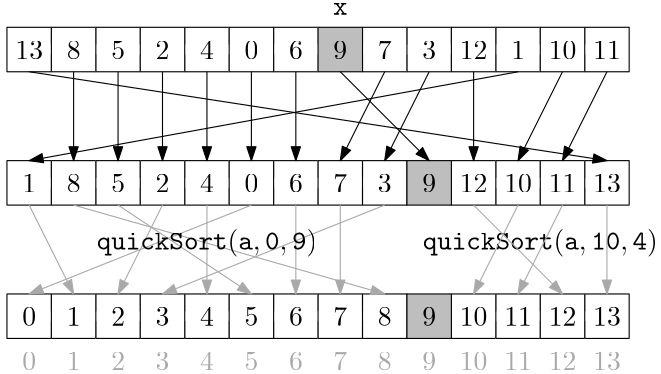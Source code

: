 <?xml version="1.0"?>
<!DOCTYPE ipe SYSTEM "ipe.dtd">
<ipe version="70010" creator="Ipe 7.0.10">
<info created="D:20101105075742" modified="D:20120202132504"/>
<ipestyle name="basic">
<symbol name="arrow/arc(spx)">
<path stroke="sym-stroke" fill="sym-stroke" pen="sym-pen">
0 0 m
-1 0.333 l
-1 -0.333 l
h
</path>
</symbol>
<symbol name="arrow/farc(spx)">
<path stroke="sym-stroke" fill="white" pen="sym-pen">
0 0 m
-1 0.333 l
-1 -0.333 l
h
</path>
</symbol>
<symbol name="mark/circle(sx)" transformations="translations">
<path fill="sym-stroke">
0.6 0 0 0.6 0 0 e
0.4 0 0 0.4 0 0 e
</path>
</symbol>
<symbol name="mark/disk(sx)" transformations="translations">
<path fill="sym-stroke">
0.6 0 0 0.6 0 0 e
</path>
</symbol>
<symbol name="mark/fdisk(sfx)" transformations="translations">
<group>
<path fill="sym-stroke" fillrule="eofill">
0.6 0 0 0.6 0 0 e
0.4 0 0 0.4 0 0 e
</path>
<path fill="sym-fill">
0.4 0 0 0.4 0 0 e
</path>
</group>
</symbol>
<symbol name="mark/box(sx)" transformations="translations">
<path fill="sym-stroke" fillrule="eofill">
-0.6 -0.6 m
0.6 -0.6 l
0.6 0.6 l
-0.6 0.6 l
h
-0.4 -0.4 m
0.4 -0.4 l
0.4 0.4 l
-0.4 0.4 l
h
</path>
</symbol>
<symbol name="mark/square(sx)" transformations="translations">
<path fill="sym-stroke">
-0.6 -0.6 m
0.6 -0.6 l
0.6 0.6 l
-0.6 0.6 l
h
</path>
</symbol>
<symbol name="mark/fsquare(sfx)" transformations="translations">
<group>
<path fill="sym-stroke" fillrule="eofill">
-0.6 -0.6 m
0.6 -0.6 l
0.6 0.6 l
-0.6 0.6 l
h
-0.4 -0.4 m
0.4 -0.4 l
0.4 0.4 l
-0.4 0.4 l
h
</path>
<path fill="sym-fill">
-0.4 -0.4 m
0.4 -0.4 l
0.4 0.4 l
-0.4 0.4 l
h
</path>
</group>
</symbol>
<symbol name="mark/cross(sx)" transformations="translations">
<group>
<path fill="sym-stroke">
-0.43 -0.57 m
0.57 0.43 l
0.43 0.57 l
-0.57 -0.43 l
h
</path>
<path fill="sym-stroke">
-0.43 0.57 m
0.57 -0.43 l
0.43 -0.57 l
-0.57 0.43 l
h
</path>
</group>
</symbol>
<symbol name="arrow/fnormal(spx)">
<path stroke="sym-stroke" fill="white" pen="sym-pen">
0 0 m
-1 0.333 l
-1 -0.333 l
h
</path>
</symbol>
<symbol name="arrow/pointed(spx)">
<path stroke="sym-stroke" fill="sym-stroke" pen="sym-pen">
0 0 m
-1 0.333 l
-0.8 0 l
-1 -0.333 l
h
</path>
</symbol>
<symbol name="arrow/fpointed(spx)">
<path stroke="sym-stroke" fill="white" pen="sym-pen">
0 0 m
-1 0.333 l
-0.8 0 l
-1 -0.333 l
h
</path>
</symbol>
<symbol name="arrow/linear(spx)">
<path stroke="sym-stroke" pen="sym-pen">
-1 0.333 m
0 0 l
-1 -0.333 l
</path>
</symbol>
<symbol name="arrow/fdouble(spx)">
<path stroke="sym-stroke" fill="white" pen="sym-pen">
0 0 m
-1 0.333 l
-1 -0.333 l
h
-1 0 m
-2 0.333 l
-2 -0.333 l
h
</path>
</symbol>
<symbol name="arrow/double(spx)">
<path stroke="sym-stroke" fill="sym-stroke" pen="sym-pen">
0 0 m
-1 0.333 l
-1 -0.333 l
h
-1 0 m
-2 0.333 l
-2 -0.333 l
h
</path>
</symbol>
<pen name="heavier" value="0.8"/>
<pen name="fat" value="1.2"/>
<pen name="ultrafat" value="2"/>
<symbolsize name="large" value="5"/>
<symbolsize name="small" value="2"/>
<symbolsize name="tiny" value="1.1"/>
<arrowsize name="large" value="10"/>
<arrowsize name="small" value="5"/>
<arrowsize name="tiny" value="3"/>
<color name="red" value="1 0 0"/>
<color name="green" value="0 1 0"/>
<color name="blue" value="0 0 1"/>
<color name="yellow" value="1 1 0"/>
<color name="orange" value="1 0.647 0"/>
<color name="gold" value="1 0.843 0"/>
<color name="purple" value="0.627 0.125 0.941"/>
<color name="gray" value="0.745"/>
<color name="brown" value="0.647 0.165 0.165"/>
<color name="navy" value="0 0 0.502"/>
<color name="pink" value="1 0.753 0.796"/>
<color name="seagreen" value="0.18 0.545 0.341"/>
<color name="turquoise" value="0.251 0.878 0.816"/>
<color name="violet" value="0.933 0.51 0.933"/>
<color name="darkblue" value="0 0 0.545"/>
<color name="darkcyan" value="0 0.545 0.545"/>
<color name="darkgray" value="0.663"/>
<color name="darkgreen" value="0 0.392 0"/>
<color name="darkmagenta" value="0.545 0 0.545"/>
<color name="darkorange" value="1 0.549 0"/>
<color name="darkred" value="0.545 0 0"/>
<color name="lightblue" value="0.678 0.847 0.902"/>
<color name="lightcyan" value="0.878 1 1"/>
<color name="lightgray" value="0.827"/>
<color name="lightgreen" value="0.565 0.933 0.565"/>
<color name="lightyellow" value="1 1 0.878"/>
<dashstyle name="dashed" value="[4] 0"/>
<dashstyle name="dotted" value="[1 3] 0"/>
<dashstyle name="dash dotted" value="[4 2 1 2] 0"/>
<dashstyle name="dash dot dotted" value="[4 2 1 2 1 2] 0"/>
<textsize name="large" value="\large"/>
<textsize name="small" value="\small"/>
<textsize name="tiny" value="\tiny"/>
<textsize name="Large" value="\Large"/>
<textsize name="LARGE" value="\LARGE"/>
<textsize name="huge" value="\huge"/>
<textsize name="Huge" value="\Huge"/>
<textsize name="footnote" value="\footnotesize"/>
<textstyle name="center" begin="\begin{center}" end="\end{center}"/>
<textstyle name="itemize" begin="\begin{itemize}" end="\end{itemize}"/>
<textstyle name="item" begin="\begin{itemize}\item{}" end="\end{itemize}"/>
<gridsize name="4 pts" value="4"/>
<gridsize name="8 pts (~3 mm)" value="8"/>
<gridsize name="16 pts (~6 mm)" value="16"/>
<gridsize name="32 pts (~12 mm)" value="32"/>
<gridsize name="10 pts (~3.5 mm)" value="10"/>
<gridsize name="20 pts (~7 mm)" value="20"/>
<gridsize name="14 pts (~5 mm)" value="14"/>
<gridsize name="28 pts (~10 mm)" value="28"/>
<gridsize name="56 pts (~20 mm)" value="56"/>
<anglesize name="90 deg" value="90"/>
<anglesize name="60 deg" value="60"/>
<anglesize name="45 deg" value="45"/>
<anglesize name="30 deg" value="30"/>
<anglesize name="22.5 deg" value="22.5"/>
<tiling name="falling" angle="-60" step="4" width="1"/>
<tiling name="rising" angle="30" step="4" width="1"/>
</ipestyle>
<page>
<layer name="alpha"/>
<layer name="beta"/>
<layer name="gamma"/>
<layer name="delta"/>
<layer name="epsilon"/>
<layer name="zeta"/>
<layer name="eta"/>
<layer name="theta"/>
<view layers="alpha" active="alpha"/>
<group layer="alpha">
<group matrix="1 0 0 1 112 -32">
<path stroke="white">
96 320 m
96 304 l
112 304 l
112 320 l
h
</path>
<use matrix="1 0 0 1 -8 0" name="mark/disk(sx)" pos="112 320" size="normal" stroke="white"/>
<use matrix="1 0 0 1 0 8" name="mark/disk(sx)" pos="112 304" size="normal" stroke="white"/>
<use matrix="1 0 0 1 0 -8" name="mark/disk(sx)" pos="96 320" size="normal" stroke="white"/>
<use matrix="1 0 0 1 8 0" name="mark/disk(sx)" pos="96 304" size="normal" stroke="white"/>
<path stroke="black">
96 320 m
96 304 l
112 304 l
112 320 l
h
</path>
</group>
<group matrix="1 0 0 1 144 -32">
<path stroke="white">
96 320 m
96 304 l
112 304 l
112 320 l
h
</path>
<use matrix="1 0 0 1 -8 0" name="mark/disk(sx)" pos="112 320" size="normal" stroke="white"/>
<use matrix="1 0 0 1 0 8" name="mark/disk(sx)" pos="112 304" size="normal" stroke="white"/>
<use matrix="1 0 0 1 0 -8" name="mark/disk(sx)" pos="96 320" size="normal" stroke="white"/>
<use matrix="1 0 0 1 8 0" name="mark/disk(sx)" pos="96 304" size="normal" stroke="white"/>
<path stroke="black">
96 320 m
96 304 l
112 304 l
112 320 l
h
</path>
</group>
<group matrix="1 0 0 1 160 -32">
<path stroke="white">
96 320 m
96 304 l
112 304 l
112 320 l
h
</path>
<use matrix="1 0 0 1 -8 0" name="mark/disk(sx)" pos="112 320" size="normal" stroke="white"/>
<use matrix="1 0 0 1 0 8" name="mark/disk(sx)" pos="112 304" size="normal" stroke="white"/>
<use matrix="1 0 0 1 0 -8" name="mark/disk(sx)" pos="96 320" size="normal" stroke="white"/>
<use matrix="1 0 0 1 8 0" name="mark/disk(sx)" pos="96 304" size="normal" stroke="white"/>
<path stroke="black">
96 320 m
96 304 l
112 304 l
112 320 l
h
</path>
</group>
<group matrix="1 0 0 1 128 -32">
<path stroke="white">
96 320 m
96 304 l
112 304 l
112 320 l
h
</path>
<use matrix="1 0 0 1 -8 0" name="mark/disk(sx)" pos="112 320" size="normal" stroke="white"/>
<use matrix="1 0 0 1 0 8" name="mark/disk(sx)" pos="112 304" size="normal" stroke="white"/>
<use matrix="1 0 0 1 0 -8" name="mark/disk(sx)" pos="96 320" size="normal" stroke="white"/>
<use matrix="1 0 0 1 8 0" name="mark/disk(sx)" pos="96 304" size="normal" stroke="white"/>
<path stroke="black">
96 320 m
96 304 l
112 304 l
112 320 l
h
</path>
</group>
<text matrix="1 0 0 1 110.025 -30.197" transformations="translations" pos="105.977 306.738" stroke="black" type="label" width="4.981" height="6.42" depth="0" halign="center" valign="baseline">8</text>
<text matrix="1 0 0 1 126.025 -30.197" transformations="translations" pos="105.977 306.738" stroke="black" type="label" width="4.981" height="6.42" depth="0" halign="center" valign="baseline">5</text>
<text matrix="1 0 0 1 158.025 -30.197" transformations="translations" pos="105.977 306.738" stroke="black" type="label" width="4.981" height="6.42" depth="0" halign="center" valign="baseline">4</text>
<text matrix="1 0 0 1 174.025 -30.197" transformations="translations" pos="105.977 306.738" stroke="black" type="label" width="4.981" height="6.42" depth="0" halign="center" valign="baseline">0</text>
<text matrix="1 0 0 1 142.025 -30.197" transformations="translations" pos="105.977 306.738" stroke="black" type="label" width="4.981" height="6.42" depth="0" halign="center" valign="baseline">2</text>
<group matrix="1 0 0 1 192 -32">
<path stroke="white">
96 320 m
96 304 l
112 304 l
112 320 l
h
</path>
<use matrix="1 0 0 1 -8 0" name="mark/disk(sx)" pos="112 320" size="normal" stroke="white"/>
<use matrix="1 0 0 1 0 8" name="mark/disk(sx)" pos="112 304" size="normal" stroke="white"/>
<use matrix="1 0 0 1 0 -8" name="mark/disk(sx)" pos="96 320" size="normal" stroke="white"/>
<use matrix="1 0 0 1 8 0" name="mark/disk(sx)" pos="96 304" size="normal" stroke="white"/>
<path stroke="black">
96 320 m
96 304 l
112 304 l
112 320 l
h
</path>
</group>
<text matrix="1 0 0 1 190.025 -30.197" transformations="translations" pos="105.977 306.738" stroke="black" type="label" width="4.981" height="6.42" depth="0" halign="center" valign="baseline">6</text>
<group matrix="1 0 0 1 224.001 -32">
<path stroke="white">
96 320 m
96 304 l
112 304 l
112 320 l
h
</path>
<use matrix="1 0 0 1 -8 0" name="mark/disk(sx)" pos="112 320" size="normal" stroke="white"/>
<use matrix="1 0 0 1 0 8" name="mark/disk(sx)" pos="112 304" size="normal" stroke="white"/>
<use matrix="1 0 0 1 0 -8" name="mark/disk(sx)" pos="96 320" size="normal" stroke="white"/>
<use matrix="1 0 0 1 8 0" name="mark/disk(sx)" pos="96 304" size="normal" stroke="white"/>
<path stroke="black">
96 320 m
96 304 l
112 304 l
112 320 l
h
</path>
</group>
<text matrix="1 0 0 1 206.025 -30.197" transformations="translations" pos="105.977 306.738" stroke="black" type="label" width="4.981" height="6.42" depth="0" halign="center" valign="baseline">7</text>
<text matrix="1 0 0 1 94.025 -30.197" transformations="translations" pos="105.977 306.738" stroke="black" type="label" width="4.981" height="6.42" depth="0" halign="center" valign="baseline">1</text>
<group matrix="1 0 0 1 96 -32">
<path stroke="white">
96 320 m
96 304 l
112 304 l
112 320 l
h
</path>
<use matrix="1 0 0 1 -8 0" name="mark/disk(sx)" pos="112 320" size="normal" stroke="white"/>
<use matrix="1 0 0 1 0 8" name="mark/disk(sx)" pos="112 304" size="normal" stroke="white"/>
<use matrix="1 0 0 1 0 -8" name="mark/disk(sx)" pos="96 320" size="normal" stroke="white"/>
<use matrix="1 0 0 1 8 0" name="mark/disk(sx)" pos="96 304" size="normal" stroke="white"/>
<path stroke="black">
96 320 m
96 304 l
112 304 l
112 320 l
h
</path>
</group>
<path matrix="1 0 0 1 176 -32" stroke="white">
96 320 m
96 304 l
112 304 l
112 320 l
h
</path>
<use matrix="1 0 0 1 168 -32" name="mark/disk(sx)" pos="112 320" size="normal" stroke="white"/>
<use matrix="1 0 0 1 176 -24" name="mark/disk(sx)" pos="112 304" size="normal" stroke="white"/>
<use matrix="1 0 0 1 176 -40" name="mark/disk(sx)" pos="96 320" size="normal" stroke="white"/>
<use matrix="1 0 0 1 184 -32" name="mark/disk(sx)" pos="96 304" size="normal" stroke="white"/>
<path matrix="1 0 0 1 176 -32" stroke="black">
96 320 m
96 304 l
112 304 l
112 320 l
h
</path>
<use matrix="1 0 0 1 200.001 -32" name="mark/disk(sx)" pos="112 320" size="normal" stroke="white"/>
<use matrix="1 0 0 1 208.001 -24" name="mark/disk(sx)" pos="112 304" size="normal" stroke="white"/>
<use matrix="1 0 0 1 208.001 -40" name="mark/disk(sx)" pos="96 320" size="normal" stroke="white"/>
<use matrix="1 0 0 1 216.001 -32" name="mark/disk(sx)" pos="96 304" size="normal" stroke="white"/>
<text matrix="1 0 0 1 222.025 -30.197" transformations="translations" pos="105.977 306.738" stroke="black" type="label" width="4.981" height="6.42" depth="0" halign="center" valign="baseline">3</text>
<path matrix="1 0 0 1 208.001 -32" stroke="white">
96 320 m
96 304 l
112 304 l
112 320 l
h
</path>
<use matrix="1 0 0 1 200.001 -32" name="mark/disk(sx)" pos="112 320" size="normal" stroke="white"/>
<use matrix="1 0 0 1 208.001 -24" name="mark/disk(sx)" pos="112 304" size="normal" stroke="white"/>
<use matrix="1 0 0 1 208.001 -40" name="mark/disk(sx)" pos="96 320" size="normal" stroke="white"/>
<use matrix="1 0 0 1 216.001 -32" name="mark/disk(sx)" pos="96 304" size="normal" stroke="white"/>
<path matrix="1 0 0 1 208.001 -32" stroke="black">
96 320 m
96 304 l
112 304 l
112 320 l
h
</path>
</group>
<group matrix="1 0 0 1 112 16">
<path stroke="white">
96 320 m
96 304 l
112 304 l
112 320 l
h
</path>
<use matrix="1 0 0 1 -8 0" name="mark/disk(sx)" pos="112 320" size="normal" stroke="white"/>
<use matrix="1 0 0 1 0 8" name="mark/disk(sx)" pos="112 304" size="normal" stroke="white"/>
<use matrix="1 0 0 1 0 -8" name="mark/disk(sx)" pos="96 320" size="normal" stroke="white"/>
<use matrix="1 0 0 1 8 0" name="mark/disk(sx)" pos="96 304" size="normal" stroke="white"/>
<path stroke="black">
96 320 m
96 304 l
112 304 l
112 320 l
h
</path>
</group>
<group matrix="1 0 0 1 144 16">
<path stroke="white">
96 320 m
96 304 l
112 304 l
112 320 l
h
</path>
<use matrix="1 0 0 1 -8 0" name="mark/disk(sx)" pos="112 320" size="normal" stroke="white"/>
<use matrix="1 0 0 1 0 8" name="mark/disk(sx)" pos="112 304" size="normal" stroke="white"/>
<use matrix="1 0 0 1 0 -8" name="mark/disk(sx)" pos="96 320" size="normal" stroke="white"/>
<use matrix="1 0 0 1 8 0" name="mark/disk(sx)" pos="96 304" size="normal" stroke="white"/>
<path stroke="black">
96 320 m
96 304 l
112 304 l
112 320 l
h
</path>
</group>
<group matrix="1 0 0 1 160 16">
<path stroke="white">
96 320 m
96 304 l
112 304 l
112 320 l
h
</path>
<use matrix="1 0 0 1 -8 0" name="mark/disk(sx)" pos="112 320" size="normal" stroke="white"/>
<use matrix="1 0 0 1 0 8" name="mark/disk(sx)" pos="112 304" size="normal" stroke="white"/>
<use matrix="1 0 0 1 0 -8" name="mark/disk(sx)" pos="96 320" size="normal" stroke="white"/>
<use matrix="1 0 0 1 8 0" name="mark/disk(sx)" pos="96 304" size="normal" stroke="white"/>
<path stroke="black">
96 320 m
96 304 l
112 304 l
112 320 l
h
</path>
</group>
<group matrix="1 0 0 1 128 16">
<path stroke="white">
96 320 m
96 304 l
112 304 l
112 320 l
h
</path>
<use matrix="1 0 0 1 -8 0" name="mark/disk(sx)" pos="112 320" size="normal" stroke="white"/>
<use matrix="1 0 0 1 0 8" name="mark/disk(sx)" pos="112 304" size="normal" stroke="white"/>
<use matrix="1 0 0 1 0 -8" name="mark/disk(sx)" pos="96 320" size="normal" stroke="white"/>
<use matrix="1 0 0 1 8 0" name="mark/disk(sx)" pos="96 304" size="normal" stroke="white"/>
<path stroke="black">
96 320 m
96 304 l
112 304 l
112 320 l
h
</path>
</group>
<text matrix="1 0 0 1 110.024 17.803" transformations="translations" pos="105.977 306.738" stroke="black" type="label" width="4.981" height="6.42" depth="0" halign="center" valign="baseline">8</text>
<text matrix="1 0 0 1 126.023 17.803" transformations="translations" pos="105.977 306.738" stroke="black" type="label" width="4.981" height="6.42" depth="0" halign="center" valign="baseline">5</text>
<text matrix="1 0 0 1 158.023 17.803" transformations="translations" pos="105.977 306.738" stroke="black" type="label" width="4.981" height="6.42" depth="0" halign="center" valign="baseline">4</text>
<text matrix="1 0 0 1 174.023 17.803" transformations="translations" pos="105.977 306.738" stroke="black" type="label" width="4.981" height="6.42" depth="0" halign="center" valign="baseline">0</text>
<text matrix="1 0 0 1 142.023 17.803" transformations="translations" pos="105.977 306.738" stroke="black" type="label" width="4.981" height="6.42" depth="0" halign="center" valign="baseline">2</text>
<group matrix="1 0 0 1 192 16">
<path stroke="white">
96 320 m
96 304 l
112 304 l
112 320 l
h
</path>
<use matrix="1 0 0 1 -8 0" name="mark/disk(sx)" pos="112 320" size="normal" stroke="white"/>
<use matrix="1 0 0 1 0 8" name="mark/disk(sx)" pos="112 304" size="normal" stroke="white"/>
<use matrix="1 0 0 1 0 -8" name="mark/disk(sx)" pos="96 320" size="normal" stroke="white"/>
<use matrix="1 0 0 1 8 0" name="mark/disk(sx)" pos="96 304" size="normal" stroke="white"/>
<path stroke="black">
96 320 m
96 304 l
112 304 l
112 320 l
h
</path>
</group>
<text matrix="1 0 0 1 190.024 17.803" transformations="translations" pos="105.977 306.738" stroke="black" type="label" width="4.981" height="6.42" depth="0" halign="center" valign="baseline">6</text>
<group matrix="1 0 0 1 224.001 16">
<path stroke="white">
96 320 m
96 304 l
112 304 l
112 320 l
h
</path>
<use matrix="1 0 0 1 -8 0" name="mark/disk(sx)" pos="112 320" size="normal" stroke="white"/>
<use matrix="1 0 0 1 0 8" name="mark/disk(sx)" pos="112 304" size="normal" stroke="white"/>
<use matrix="1 0 0 1 0 -8" name="mark/disk(sx)" pos="96 320" size="normal" stroke="white"/>
<use matrix="1 0 0 1 8 0" name="mark/disk(sx)" pos="96 304" size="normal" stroke="white"/>
<path stroke="black">
96 320 m
96 304 l
112 304 l
112 320 l
h
</path>
</group>
<text matrix="1 0 0 1 222.024 17.803" transformations="translations" pos="105.977 306.738" stroke="black" type="label" width="4.981" height="6.42" depth="0" halign="center" valign="baseline">7</text>
<group matrix="1 0 0 1 240.001 16">
<path stroke="white">
96 320 m
96 304 l
112 304 l
112 320 l
h
</path>
<use matrix="1 0 0 1 -8 0" name="mark/disk(sx)" pos="112 320" size="normal" stroke="white"/>
<use matrix="1 0 0 1 0 8" name="mark/disk(sx)" pos="112 304" size="normal" stroke="white"/>
<use matrix="1 0 0 1 0 -8" name="mark/disk(sx)" pos="96 320" size="normal" stroke="white"/>
<use matrix="1 0 0 1 8 0" name="mark/disk(sx)" pos="96 304" size="normal" stroke="white"/>
<path stroke="black">
96 320 m
96 304 l
112 304 l
112 320 l
h
</path>
</group>
<text matrix="1 0 0 1 238.024 17.803" transformations="translations" pos="105.977 306.738" stroke="black" type="label" width="4.981" height="6.42" depth="0" halign="center" valign="baseline">3</text>
<group matrix="1 0 0 1 256.001 16">
<path stroke="white">
96 320 m
96 304 l
112 304 l
112 320 l
h
</path>
<use matrix="1 0 0 1 -8 0" name="mark/disk(sx)" pos="112 320" size="normal" stroke="white"/>
<use matrix="1 0 0 1 0 8" name="mark/disk(sx)" pos="112 304" size="normal" stroke="white"/>
<use matrix="1 0 0 1 0 -8" name="mark/disk(sx)" pos="96 320" size="normal" stroke="white"/>
<use matrix="1 0 0 1 8 0" name="mark/disk(sx)" pos="96 304" size="normal" stroke="white"/>
<path stroke="black">
96 320 m
96 304 l
112 304 l
112 320 l
h
</path>
</group>
<text matrix="1 0 0 1 254.025 17.803" transformations="translations" pos="105.977 306.738" stroke="black" type="label" width="9.963" height="6.42" depth="0" halign="center" valign="baseline">12</text>
<group matrix="1 0 0 1 272.001 16">
<path stroke="white">
96 320 m
96 304 l
112 304 l
112 320 l
h
</path>
<use matrix="1 0 0 1 -8 0" name="mark/disk(sx)" pos="112 320" size="normal" stroke="white"/>
<use matrix="1 0 0 1 0 8" name="mark/disk(sx)" pos="112 304" size="normal" stroke="white"/>
<use matrix="1 0 0 1 0 -8" name="mark/disk(sx)" pos="96 320" size="normal" stroke="white"/>
<use matrix="1 0 0 1 8 0" name="mark/disk(sx)" pos="96 304" size="normal" stroke="white"/>
<path stroke="black">
96 320 m
96 304 l
112 304 l
112 320 l
h
</path>
</group>
<text matrix="1 0 0 1 270.025 17.803" transformations="translations" pos="105.977 306.738" stroke="black" type="label" width="4.981" height="6.42" depth="0" halign="center" valign="baseline">1</text>
<group matrix="1 0 0 1 288.002 16">
<path stroke="white">
96 320 m
96 304 l
112 304 l
112 320 l
h
</path>
<use matrix="1 0 0 1 -8 0" name="mark/disk(sx)" pos="112 320" size="normal" stroke="white"/>
<use matrix="1 0 0 1 0 8" name="mark/disk(sx)" pos="112 304" size="normal" stroke="white"/>
<use matrix="1 0 0 1 0 -8" name="mark/disk(sx)" pos="96 320" size="normal" stroke="white"/>
<use matrix="1 0 0 1 8 0" name="mark/disk(sx)" pos="96 304" size="normal" stroke="white"/>
<path stroke="black">
96 320 m
96 304 l
112 304 l
112 320 l
h
</path>
</group>
<text matrix="1 0 0 1 286.025 17.803" transformations="translations" pos="105.977 306.738" stroke="black" type="label" width="9.963" height="6.42" depth="0" halign="center" valign="baseline">10</text>
<group matrix="1 0 0 1 304.002 16">
<path stroke="white">
96 320 m
96 304 l
112 304 l
112 320 l
h
</path>
<use matrix="1 0 0 1 -8 0" name="mark/disk(sx)" pos="112 320" size="normal" stroke="white"/>
<use matrix="1 0 0 1 0 8" name="mark/disk(sx)" pos="112 304" size="normal" stroke="white"/>
<use matrix="1 0 0 1 0 -8" name="mark/disk(sx)" pos="96 320" size="normal" stroke="white"/>
<use matrix="1 0 0 1 8 0" name="mark/disk(sx)" pos="96 304" size="normal" stroke="white"/>
<path stroke="black">
96 320 m
96 304 l
112 304 l
112 320 l
h
</path>
</group>
<text matrix="1 0 0 1 302.025 17.803" transformations="translations" pos="105.977 306.738" stroke="black" type="label" width="9.963" height="6.42" depth="0" halign="center" valign="baseline">11</text>
<group matrix="1 0 0 1 96 16">
<path stroke="white">
96 320 m
96 304 l
112 304 l
112 320 l
h
</path>
<use matrix="1 0 0 1 -8 0" name="mark/disk(sx)" pos="112 320" size="normal" stroke="white"/>
<use matrix="1 0 0 1 0 8" name="mark/disk(sx)" pos="112 304" size="normal" stroke="white"/>
<use matrix="1 0 0 1 0 -8" name="mark/disk(sx)" pos="96 320" size="normal" stroke="white"/>
<use matrix="1 0 0 1 8 0" name="mark/disk(sx)" pos="96 304" size="normal" stroke="white"/>
<path stroke="black">
96 320 m
96 304 l
112 304 l
112 320 l
h
</path>
</group>
<text matrix="1 0 0 1 94.024 17.803" transformations="translations" pos="105.977 306.738" stroke="black" type="label" width="9.963" height="6.42" depth="0" halign="center" valign="baseline">13</text>
<path matrix="1 0 0 1 176 16" stroke="white">
96 320 m
96 304 l
112 304 l
112 320 l
h
</path>
<use matrix="1 0 0 1 168 16" name="mark/disk(sx)" pos="112 320" size="normal" stroke="white"/>
<use matrix="1 0 0 1 176 24" name="mark/disk(sx)" pos="112 304" size="normal" stroke="white"/>
<use matrix="1 0 0 1 176 8" name="mark/disk(sx)" pos="96 320" size="normal" stroke="white"/>
<use matrix="1 0 0 1 184 16" name="mark/disk(sx)" pos="96 304" size="normal" stroke="white"/>
<path matrix="1 0 0 1 176 16" stroke="black">
96 320 m
96 304 l
112 304 l
112 320 l
h
</path>
<path matrix="1 0 0 1 208.001 16" stroke="white">
96 320 m
96 304 l
112 304 l
112 320 l
h
</path>
<use matrix="1 0 0 1 200.001 16" name="mark/disk(sx)" pos="112 320" size="normal" stroke="white"/>
<use matrix="1 0 0 1 208.001 24" name="mark/disk(sx)" pos="112 304" size="normal" stroke="white"/>
<use matrix="1 0 0 1 208.001 8" name="mark/disk(sx)" pos="96 320" size="normal" stroke="white"/>
<use matrix="1 0 0 1 216.001 16" name="mark/disk(sx)" pos="96 304" size="normal" stroke="white"/>
<path matrix="1 0 0 1 208.001 16" stroke="black" fill="gray">
96 320 m
96 304 l
112 304 l
112 320 l
h
</path>
<text matrix="1 0 0 1 206.024 17.803" transformations="translations" pos="105.977 306.738" stroke="black" type="label" width="4.981" height="6.42" depth="0" halign="center" valign="baseline">9</text>
<path stroke="black" fill="gray" arrow="normal/small">
264 320 m
264 288 l
</path>
<text matrix="1 0 0 1 110.024 -94.197" transformations="translations" pos="105.977 306.738" stroke="darkgray" type="label" width="4.981" height="6.42" depth="0" halign="center" valign="baseline">1</text>
<text matrix="1 0 0 1 126.023 -94.197" transformations="translations" pos="105.977 306.738" stroke="darkgray" type="label" width="4.981" height="6.42" depth="0" halign="center" valign="baseline">2</text>
<text matrix="1 0 0 1 158.023 -94.197" transformations="translations" pos="105.977 306.738" stroke="darkgray" type="label" width="4.981" height="6.42" depth="0" halign="center" valign="baseline">4</text>
<text matrix="1 0 0 1 174.023 -94.197" transformations="translations" pos="105.977 306.738" stroke="darkgray" type="label" width="4.981" height="6.42" depth="0" halign="center" valign="baseline">5</text>
<text matrix="1 0 0 1 142.023 -94.197" transformations="translations" pos="105.977 306.738" stroke="darkgray" type="label" width="4.981" height="6.42" depth="0" halign="center" valign="baseline">3</text>
<text matrix="1 0 0 1 190.024 -94.197" transformations="translations" pos="105.977 306.738" stroke="darkgray" type="label" width="4.981" height="6.42" depth="0" halign="center" valign="baseline">6</text>
<text matrix="1 0 0 1 222.024 -94.197" transformations="translations" pos="105.977 306.738" stroke="darkgray" type="label" width="4.981" height="6.42" depth="0" halign="center" valign="baseline">8</text>
<text matrix="1 0 0 1 238.024 -94.197" transformations="translations" pos="105.977 306.738" stroke="darkgray" type="label" width="4.981" height="6.42" depth="0" halign="center" valign="baseline">9</text>
<text matrix="1 0 0 1 254.025 -94.197" transformations="translations" pos="105.977 306.738" stroke="darkgray" type="label" width="9.963" height="6.42" depth="0" halign="center" valign="baseline">10</text>
<text matrix="1 0 0 1 270.025 -94.197" transformations="translations" pos="105.977 306.738" stroke="darkgray" type="label" width="9.963" height="6.42" depth="0" halign="center" valign="baseline">11</text>
<text matrix="1 0 0 1 286.025 -94.197" transformations="translations" pos="105.977 306.738" stroke="darkgray" type="label" width="9.963" height="6.42" depth="0" halign="center" valign="baseline">12</text>
<text matrix="1 0 0 1 302.025 -94.197" transformations="translations" pos="105.977 306.738" stroke="darkgray" type="label" width="9.963" height="6.42" depth="0" halign="center" valign="baseline">13</text>
<text matrix="1 0 0 1 94.024 -94.197" transformations="translations" pos="105.977 306.738" stroke="darkgray" type="label" width="4.981" height="6.42" depth="0" halign="center" valign="baseline">0</text>
<text matrix="1 0 0 1 206.024 -94.197" transformations="translations" pos="105.977 306.738" stroke="darkgray" type="label" width="4.981" height="6.42" depth="0" halign="center" valign="baseline">7</text>
<text matrix="1 0 0 1 -26.298 0" transformations="translations" pos="368 256" stroke="black" type="label" width="84.599" height="7.473" depth="2.49" valign="baseline">$\mathtt{quickSort(a,10,4)}$</text>
<group matrix="1 0 0 1 112 -80">
<path stroke="white">
96 320 m
96 304 l
112 304 l
112 320 l
h
</path>
<use matrix="1 0 0 1 -8 0" name="mark/disk(sx)" pos="112 320" size="normal" stroke="white"/>
<use matrix="1 0 0 1 0 8" name="mark/disk(sx)" pos="112 304" size="normal" stroke="white"/>
<use matrix="1 0 0 1 0 -8" name="mark/disk(sx)" pos="96 320" size="normal" stroke="white"/>
<use matrix="1 0 0 1 8 0" name="mark/disk(sx)" pos="96 304" size="normal" stroke="white"/>
<path stroke="black">
96 320 m
96 304 l
112 304 l
112 320 l
h
</path>
</group>
<group matrix="1 0 0 1 144 -80">
<path stroke="white">
96 320 m
96 304 l
112 304 l
112 320 l
h
</path>
<use matrix="1 0 0 1 -8 0" name="mark/disk(sx)" pos="112 320" size="normal" stroke="white"/>
<use matrix="1 0 0 1 0 8" name="mark/disk(sx)" pos="112 304" size="normal" stroke="white"/>
<use matrix="1 0 0 1 0 -8" name="mark/disk(sx)" pos="96 320" size="normal" stroke="white"/>
<use matrix="1 0 0 1 8 0" name="mark/disk(sx)" pos="96 304" size="normal" stroke="white"/>
<path stroke="black">
96 320 m
96 304 l
112 304 l
112 320 l
h
</path>
</group>
<group matrix="1 0 0 1 160 -80">
<path stroke="white">
96 320 m
96 304 l
112 304 l
112 320 l
h
</path>
<use matrix="1 0 0 1 -8 0" name="mark/disk(sx)" pos="112 320" size="normal" stroke="white"/>
<use matrix="1 0 0 1 0 8" name="mark/disk(sx)" pos="112 304" size="normal" stroke="white"/>
<use matrix="1 0 0 1 0 -8" name="mark/disk(sx)" pos="96 320" size="normal" stroke="white"/>
<use matrix="1 0 0 1 8 0" name="mark/disk(sx)" pos="96 304" size="normal" stroke="white"/>
<path stroke="black">
96 320 m
96 304 l
112 304 l
112 320 l
h
</path>
</group>
<group matrix="1 0 0 1 128 -80">
<path stroke="white">
96 320 m
96 304 l
112 304 l
112 320 l
h
</path>
<use matrix="1 0 0 1 -8 0" name="mark/disk(sx)" pos="112 320" size="normal" stroke="white"/>
<use matrix="1 0 0 1 0 8" name="mark/disk(sx)" pos="112 304" size="normal" stroke="white"/>
<use matrix="1 0 0 1 0 -8" name="mark/disk(sx)" pos="96 320" size="normal" stroke="white"/>
<use matrix="1 0 0 1 8 0" name="mark/disk(sx)" pos="96 304" size="normal" stroke="white"/>
<path stroke="black">
96 320 m
96 304 l
112 304 l
112 320 l
h
</path>
</group>
<text matrix="1 0 0 1 110.025 -78.197" transformations="translations" pos="105.977 306.738" stroke="black" type="label" width="4.981" height="6.42" depth="0" halign="center" valign="baseline">1</text>
<text matrix="1 0 0 1 126.025 -78.197" transformations="translations" pos="105.977 306.738" stroke="black" type="label" width="4.981" height="6.42" depth="0" halign="center" valign="baseline">2</text>
<text matrix="1 0 0 1 158.025 -78.197" transformations="translations" pos="105.977 306.738" stroke="black" type="label" width="4.981" height="6.42" depth="0" halign="center" valign="baseline">4</text>
<text matrix="1 0 0 1 174.025 -78.197" transformations="translations" pos="105.977 306.738" stroke="black" type="label" width="4.981" height="6.42" depth="0" halign="center" valign="baseline">5</text>
<text matrix="1 0 0 1 142.025 -78.197" transformations="translations" pos="105.977 306.738" stroke="black" type="label" width="4.981" height="6.42" depth="0" halign="center" valign="baseline">3</text>
<group matrix="1 0 0 1 192 -80">
<path stroke="white">
96 320 m
96 304 l
112 304 l
112 320 l
h
</path>
<use matrix="1 0 0 1 -8 0" name="mark/disk(sx)" pos="112 320" size="normal" stroke="white"/>
<use matrix="1 0 0 1 0 8" name="mark/disk(sx)" pos="112 304" size="normal" stroke="white"/>
<use matrix="1 0 0 1 0 -8" name="mark/disk(sx)" pos="96 320" size="normal" stroke="white"/>
<use matrix="1 0 0 1 8 0" name="mark/disk(sx)" pos="96 304" size="normal" stroke="white"/>
<path stroke="black">
96 320 m
96 304 l
112 304 l
112 320 l
h
</path>
</group>
<text matrix="1 0 0 1 190.025 -78.197" transformations="translations" pos="105.977 306.738" stroke="black" type="label" width="4.981" height="6.42" depth="0" halign="center" valign="baseline">6</text>
<group matrix="1 0 0 1 224.001 -80">
<path stroke="white">
96 320 m
96 304 l
112 304 l
112 320 l
h
</path>
<use matrix="1 0 0 1 -8 0" name="mark/disk(sx)" pos="112 320" size="normal" stroke="white"/>
<use matrix="1 0 0 1 0 8" name="mark/disk(sx)" pos="112 304" size="normal" stroke="white"/>
<use matrix="1 0 0 1 0 -8" name="mark/disk(sx)" pos="96 320" size="normal" stroke="white"/>
<use matrix="1 0 0 1 8 0" name="mark/disk(sx)" pos="96 304" size="normal" stroke="white"/>
<path stroke="black">
96 320 m
96 304 l
112 304 l
112 320 l
h
</path>
</group>
<text matrix="1 0 0 1 206.025 -78.197" transformations="translations" pos="105.977 306.738" stroke="black" type="label" width="4.981" height="6.42" depth="0" halign="center" valign="baseline">7</text>
<text matrix="1 0 0 1 94.025 -78.197" transformations="translations" pos="105.977 306.738" stroke="black" type="label" width="4.981" height="6.42" depth="0" halign="center" valign="baseline">0</text>
<group matrix="1 0 0 1 96 -80">
<path stroke="white">
96 320 m
96 304 l
112 304 l
112 320 l
h
</path>
<use matrix="1 0 0 1 -8 0" name="mark/disk(sx)" pos="112 320" size="normal" stroke="white"/>
<use matrix="1 0 0 1 0 8" name="mark/disk(sx)" pos="112 304" size="normal" stroke="white"/>
<use matrix="1 0 0 1 0 -8" name="mark/disk(sx)" pos="96 320" size="normal" stroke="white"/>
<use matrix="1 0 0 1 8 0" name="mark/disk(sx)" pos="96 304" size="normal" stroke="white"/>
<path stroke="black">
96 320 m
96 304 l
112 304 l
112 320 l
h
</path>
</group>
<path matrix="1 0 0 1 176 -80" stroke="white">
96 320 m
96 304 l
112 304 l
112 320 l
h
</path>
<use matrix="1 0 0 1 168 -80" name="mark/disk(sx)" pos="112 320" size="normal" stroke="white"/>
<use matrix="1 0 0 1 176 -72" name="mark/disk(sx)" pos="112 304" size="normal" stroke="white"/>
<use matrix="1 0 0 1 176 -88" name="mark/disk(sx)" pos="96 320" size="normal" stroke="white"/>
<use matrix="1 0 0 1 184 -80" name="mark/disk(sx)" pos="96 304" size="normal" stroke="white"/>
<path matrix="1 0 0 1 176 -80" stroke="black">
96 320 m
96 304 l
112 304 l
112 320 l
h
</path>
<use matrix="1 0 0 1 200.001 -80" name="mark/disk(sx)" pos="112 320" size="normal" stroke="white"/>
<use matrix="1 0 0 1 208.001 -72" name="mark/disk(sx)" pos="112 304" size="normal" stroke="white"/>
<use matrix="1 0 0 1 208.001 -88" name="mark/disk(sx)" pos="96 320" size="normal" stroke="white"/>
<use matrix="1 0 0 1 216.001 -80" name="mark/disk(sx)" pos="96 304" size="normal" stroke="white"/>
<text matrix="1 0 0 1 222.025 -78.197" transformations="translations" pos="105.977 306.738" stroke="black" type="label" width="4.981" height="6.42" depth="0" halign="center" valign="baseline">8</text>
<path matrix="1 0 0 1 208.001 -80" stroke="white">
96 320 m
96 304 l
112 304 l
112 320 l
h
</path>
<use matrix="1 0 0 1 200.001 -80" name="mark/disk(sx)" pos="112 320" size="normal" stroke="white"/>
<use matrix="1 0 0 1 208.001 -72" name="mark/disk(sx)" pos="112 304" size="normal" stroke="white"/>
<use matrix="1 0 0 1 208.001 -88" name="mark/disk(sx)" pos="96 320" size="normal" stroke="white"/>
<use matrix="1 0 0 1 216.001 -80" name="mark/disk(sx)" pos="96 304" size="normal" stroke="white"/>
<path matrix="1 0 0 1 208.001 -80" stroke="black">
96 320 m
96 304 l
112 304 l
112 320 l
h
</path>
<group matrix="1 0 0 1 256.001 -80">
<path stroke="white">
96 320 m
96 304 l
112 304 l
112 320 l
h
</path>
<use matrix="1 0 0 1 -8 0" name="mark/disk(sx)" pos="112 320" size="normal" stroke="white"/>
<use matrix="1 0 0 1 0 8" name="mark/disk(sx)" pos="112 304" size="normal" stroke="white"/>
<use matrix="1 0 0 1 0 -8" name="mark/disk(sx)" pos="96 320" size="normal" stroke="white"/>
<use matrix="1 0 0 1 8 0" name="mark/disk(sx)" pos="96 304" size="normal" stroke="white"/>
<path stroke="black">
96 320 m
96 304 l
112 304 l
112 320 l
h
</path>
</group>
<text matrix="1 0 0 1 254.025 -78.197" transformations="translations" pos="105.977 306.738" stroke="black" type="label" width="9.963" height="6.42" depth="0" halign="center" valign="baseline">10</text>
<group matrix="1 0 0 1 272.001 -80">
<path stroke="white">
96 320 m
96 304 l
112 304 l
112 320 l
h
</path>
<use matrix="1 0 0 1 -8 0" name="mark/disk(sx)" pos="112 320" size="normal" stroke="white"/>
<use matrix="1 0 0 1 0 8" name="mark/disk(sx)" pos="112 304" size="normal" stroke="white"/>
<use matrix="1 0 0 1 0 -8" name="mark/disk(sx)" pos="96 320" size="normal" stroke="white"/>
<use matrix="1 0 0 1 8 0" name="mark/disk(sx)" pos="96 304" size="normal" stroke="white"/>
<path stroke="black">
96 320 m
96 304 l
112 304 l
112 320 l
h
</path>
</group>
<group matrix="1 0 0 1 288.002 -80">
<path stroke="white">
96 320 m
96 304 l
112 304 l
112 320 l
h
</path>
<use matrix="1 0 0 1 -8 0" name="mark/disk(sx)" pos="112 320" size="normal" stroke="white"/>
<use matrix="1 0 0 1 0 8" name="mark/disk(sx)" pos="112 304" size="normal" stroke="white"/>
<use matrix="1 0 0 1 0 -8" name="mark/disk(sx)" pos="96 320" size="normal" stroke="white"/>
<use matrix="1 0 0 1 8 0" name="mark/disk(sx)" pos="96 304" size="normal" stroke="white"/>
<path stroke="black">
96 320 m
96 304 l
112 304 l
112 320 l
h
</path>
</group>
<text matrix="1 0 0 1 270.025 -78.197" transformations="translations" pos="105.977 306.738" stroke="black" type="label" width="9.963" height="6.42" depth="0" halign="center" valign="baseline">11</text>
<group matrix="1 0 0 1 304.002 -80">
<path stroke="white">
96 320 m
96 304 l
112 304 l
112 320 l
h
</path>
<use matrix="1 0 0 1 -8 0" name="mark/disk(sx)" pos="112 320" size="normal" stroke="white"/>
<use matrix="1 0 0 1 0 8" name="mark/disk(sx)" pos="112 304" size="normal" stroke="white"/>
<use matrix="1 0 0 1 0 -8" name="mark/disk(sx)" pos="96 320" size="normal" stroke="white"/>
<use matrix="1 0 0 1 8 0" name="mark/disk(sx)" pos="96 304" size="normal" stroke="white"/>
<path stroke="black">
96 320 m
96 304 l
112 304 l
112 320 l
h
</path>
</group>
<text matrix="1 0 0 1 286.025 -78.197" transformations="translations" pos="105.977 306.738" stroke="black" type="label" width="9.963" height="6.42" depth="0" halign="center" valign="baseline">12</text>
<text matrix="1 0 0 1 302.025 -78.197" transformations="translations" pos="105.977 306.738" stroke="black" type="label" width="9.963" height="6.42" depth="0" halign="center" valign="baseline">13</text>
<path matrix="1 0 0 1 240.001 -80" stroke="black" fill="gray">
96 320 m
96 304 l
112 304 l
112 320 l
h
</path>
<text matrix="1 0 0 1 238.025 -78.197" transformations="translations" pos="105.977 306.738" stroke="black" type="label" width="4.981" height="6.42" depth="0" halign="center" valign="baseline">9</text>
<path stroke="darkgray" fill="gray" arrow="normal/small">
200 272 m
216 240 l
</path>
<path stroke="darkgray" fill="gray" arrow="normal/small">
280 272 m
200 240 l
</path>
<path stroke="darkgray" fill="gray" arrow="normal/small">
216 272 m
328.001 240 l
</path>
<path stroke="darkgray" fill="gray" arrow="normal/small">
232 272 m
280 240 l
</path>
<path stroke="darkgray" fill="gray" arrow="normal/small">
264 272 m
264 240 l
</path>
<path stroke="darkgray" fill="gray" arrow="normal/small">
248 272 m
232 240 l
</path>
<path stroke="darkgray" fill="gray" arrow="normal/small">
296 272 m
296 240 l
</path>
<path stroke="darkgray" fill="gray" arrow="normal/small">
312.001 272 m
312.001 240 l
</path>
<path stroke="darkgray" fill="gray" arrow="normal/small">
328.001 272 m
248 240 l
</path>
<text matrix="1 0 0 1 -31.6835 0" transformations="translations" pos="256 256" stroke="black" type="label" width="79.368" height="7.473" depth="2.49" valign="baseline">$\mathtt{quickSort(a,0,9)}$</text>
<group matrix="1 0 0 1 256.001 -32">
<path stroke="white">
96 320 m
96 304 l
112 304 l
112 320 l
h
</path>
<use matrix="1 0 0 1 -8 0" name="mark/disk(sx)" pos="112 320" size="normal" stroke="white"/>
<use matrix="1 0 0 1 0 8" name="mark/disk(sx)" pos="112 304" size="normal" stroke="white"/>
<use matrix="1 0 0 1 0 -8" name="mark/disk(sx)" pos="96 320" size="normal" stroke="white"/>
<use matrix="1 0 0 1 8 0" name="mark/disk(sx)" pos="96 304" size="normal" stroke="white"/>
<path stroke="black">
96 320 m
96 304 l
112 304 l
112 320 l
h
</path>
</group>
<text matrix="1 0 0 1 254.025 -30.197" transformations="translations" pos="105.977 306.738" stroke="black" type="label" width="9.963" height="6.42" depth="0" halign="center" valign="baseline">12</text>
<group matrix="1 0 0 1 272.001 -32">
<path stroke="white">
96 320 m
96 304 l
112 304 l
112 320 l
h
</path>
<use matrix="1 0 0 1 -8 0" name="mark/disk(sx)" pos="112 320" size="normal" stroke="white"/>
<use matrix="1 0 0 1 0 8" name="mark/disk(sx)" pos="112 304" size="normal" stroke="white"/>
<use matrix="1 0 0 1 0 -8" name="mark/disk(sx)" pos="96 320" size="normal" stroke="white"/>
<use matrix="1 0 0 1 8 0" name="mark/disk(sx)" pos="96 304" size="normal" stroke="white"/>
<path stroke="black">
96 320 m
96 304 l
112 304 l
112 320 l
h
</path>
</group>
<group matrix="1 0 0 1 288.002 -32">
<path stroke="white">
96 320 m
96 304 l
112 304 l
112 320 l
h
</path>
<use matrix="1 0 0 1 -8 0" name="mark/disk(sx)" pos="112 320" size="normal" stroke="white"/>
<use matrix="1 0 0 1 0 8" name="mark/disk(sx)" pos="112 304" size="normal" stroke="white"/>
<use matrix="1 0 0 1 0 -8" name="mark/disk(sx)" pos="96 320" size="normal" stroke="white"/>
<use matrix="1 0 0 1 8 0" name="mark/disk(sx)" pos="96 304" size="normal" stroke="white"/>
<path stroke="black">
96 320 m
96 304 l
112 304 l
112 320 l
h
</path>
</group>
<text matrix="1 0 0 1 270.025 -30.197" transformations="translations" pos="105.977 306.738" stroke="black" type="label" width="9.963" height="6.42" depth="0" halign="center" valign="baseline">10</text>
<group matrix="1 0 0 1 304.002 -32">
<path stroke="white">
96 320 m
96 304 l
112 304 l
112 320 l
h
</path>
<use matrix="1 0 0 1 -8 0" name="mark/disk(sx)" pos="112 320" size="normal" stroke="white"/>
<use matrix="1 0 0 1 0 8" name="mark/disk(sx)" pos="112 304" size="normal" stroke="white"/>
<use matrix="1 0 0 1 0 -8" name="mark/disk(sx)" pos="96 320" size="normal" stroke="white"/>
<use matrix="1 0 0 1 8 0" name="mark/disk(sx)" pos="96 304" size="normal" stroke="white"/>
<path stroke="black">
96 320 m
96 304 l
112 304 l
112 320 l
h
</path>
</group>
<text matrix="1 0 0 1 286.025 -30.197" transformations="translations" pos="105.977 306.738" stroke="black" type="label" width="9.963" height="6.42" depth="0" halign="center" valign="baseline">11</text>
<text matrix="1 0 0 1 302.025 -30.197" transformations="translations" pos="105.977 306.738" stroke="black" type="label" width="9.963" height="6.42" depth="0" halign="center" valign="baseline">13</text>
<path matrix="1 0 0 1 240.001 -32" stroke="black" fill="gray">
96 320 m
96 304 l
112 304 l
112 320 l
h
</path>
<text matrix="1 0 0 1 238.025 -30.197" transformations="translations" pos="105.977 306.738" stroke="black" type="label" width="4.981" height="6.42" depth="0" halign="center" valign="baseline">9</text>
<path stroke="darkgray" fill="gray" arrow="normal/small">
376.001 272 m
360.001 240 l
</path>
<path stroke="darkgray" fill="gray" arrow="normal/small">
392.002 272 m
376.001 240 l
</path>
<path stroke="darkgray" fill="gray" arrow="normal/small">
360.001 272 m
392.002 240 l
</path>
<path stroke="darkgray" fill="gray" arrow="normal/small">
408.002 272 m
408.002 240 l
</path>
<text matrix="1 0 0 1 8.001 4.541" transformations="translations" pos="304.001 336" stroke="black" type="label" width="5.23" height="4.289" depth="0" halign="center" valign="baseline">$\mathtt{x}$</text>
<path stroke="black" fill="gray" arrow="normal/small">
376.001 320 m
200 288 l
</path>
<path stroke="black" fill="gray" arrow="normal/small">
216 320 m
216 288 l
</path>
<path stroke="black" fill="gray" arrow="normal/small">
232 320 m
232 288 l
</path>
<path stroke="black" fill="gray" arrow="normal/small">
248 320 m
248 288 l
</path>
<path stroke="black" fill="gray" arrow="normal/small">
280 320 m
280 288 l
</path>
<path stroke="black" fill="gray" arrow="normal/small">
296 320 m
296 288 l
</path>
<path stroke="black" fill="gray" arrow="normal/small">
328.001 320 m
312.001 288 l
</path>
<path stroke="black" fill="gray" arrow="normal/small">
344.001 320 m
328.001 288 l
</path>
<path stroke="black" fill="gray" arrow="normal/small">
360.001 320 m
360.001 288 l
</path>
<path stroke="black" fill="gray" arrow="normal/small">
392.002 320 m
376.001 288 l
</path>
<path stroke="black" fill="gray" arrow="normal/small">
408.002 320 m
392.002 288 l
</path>
<path stroke="black" fill="gray" arrow="normal/small">
200 320 m
408.002 288 l
</path>
<path stroke="black" fill="gray" arrow="normal/small">
312.001 320 m
344.001 288 l
</path>
</page>
</ipe>
